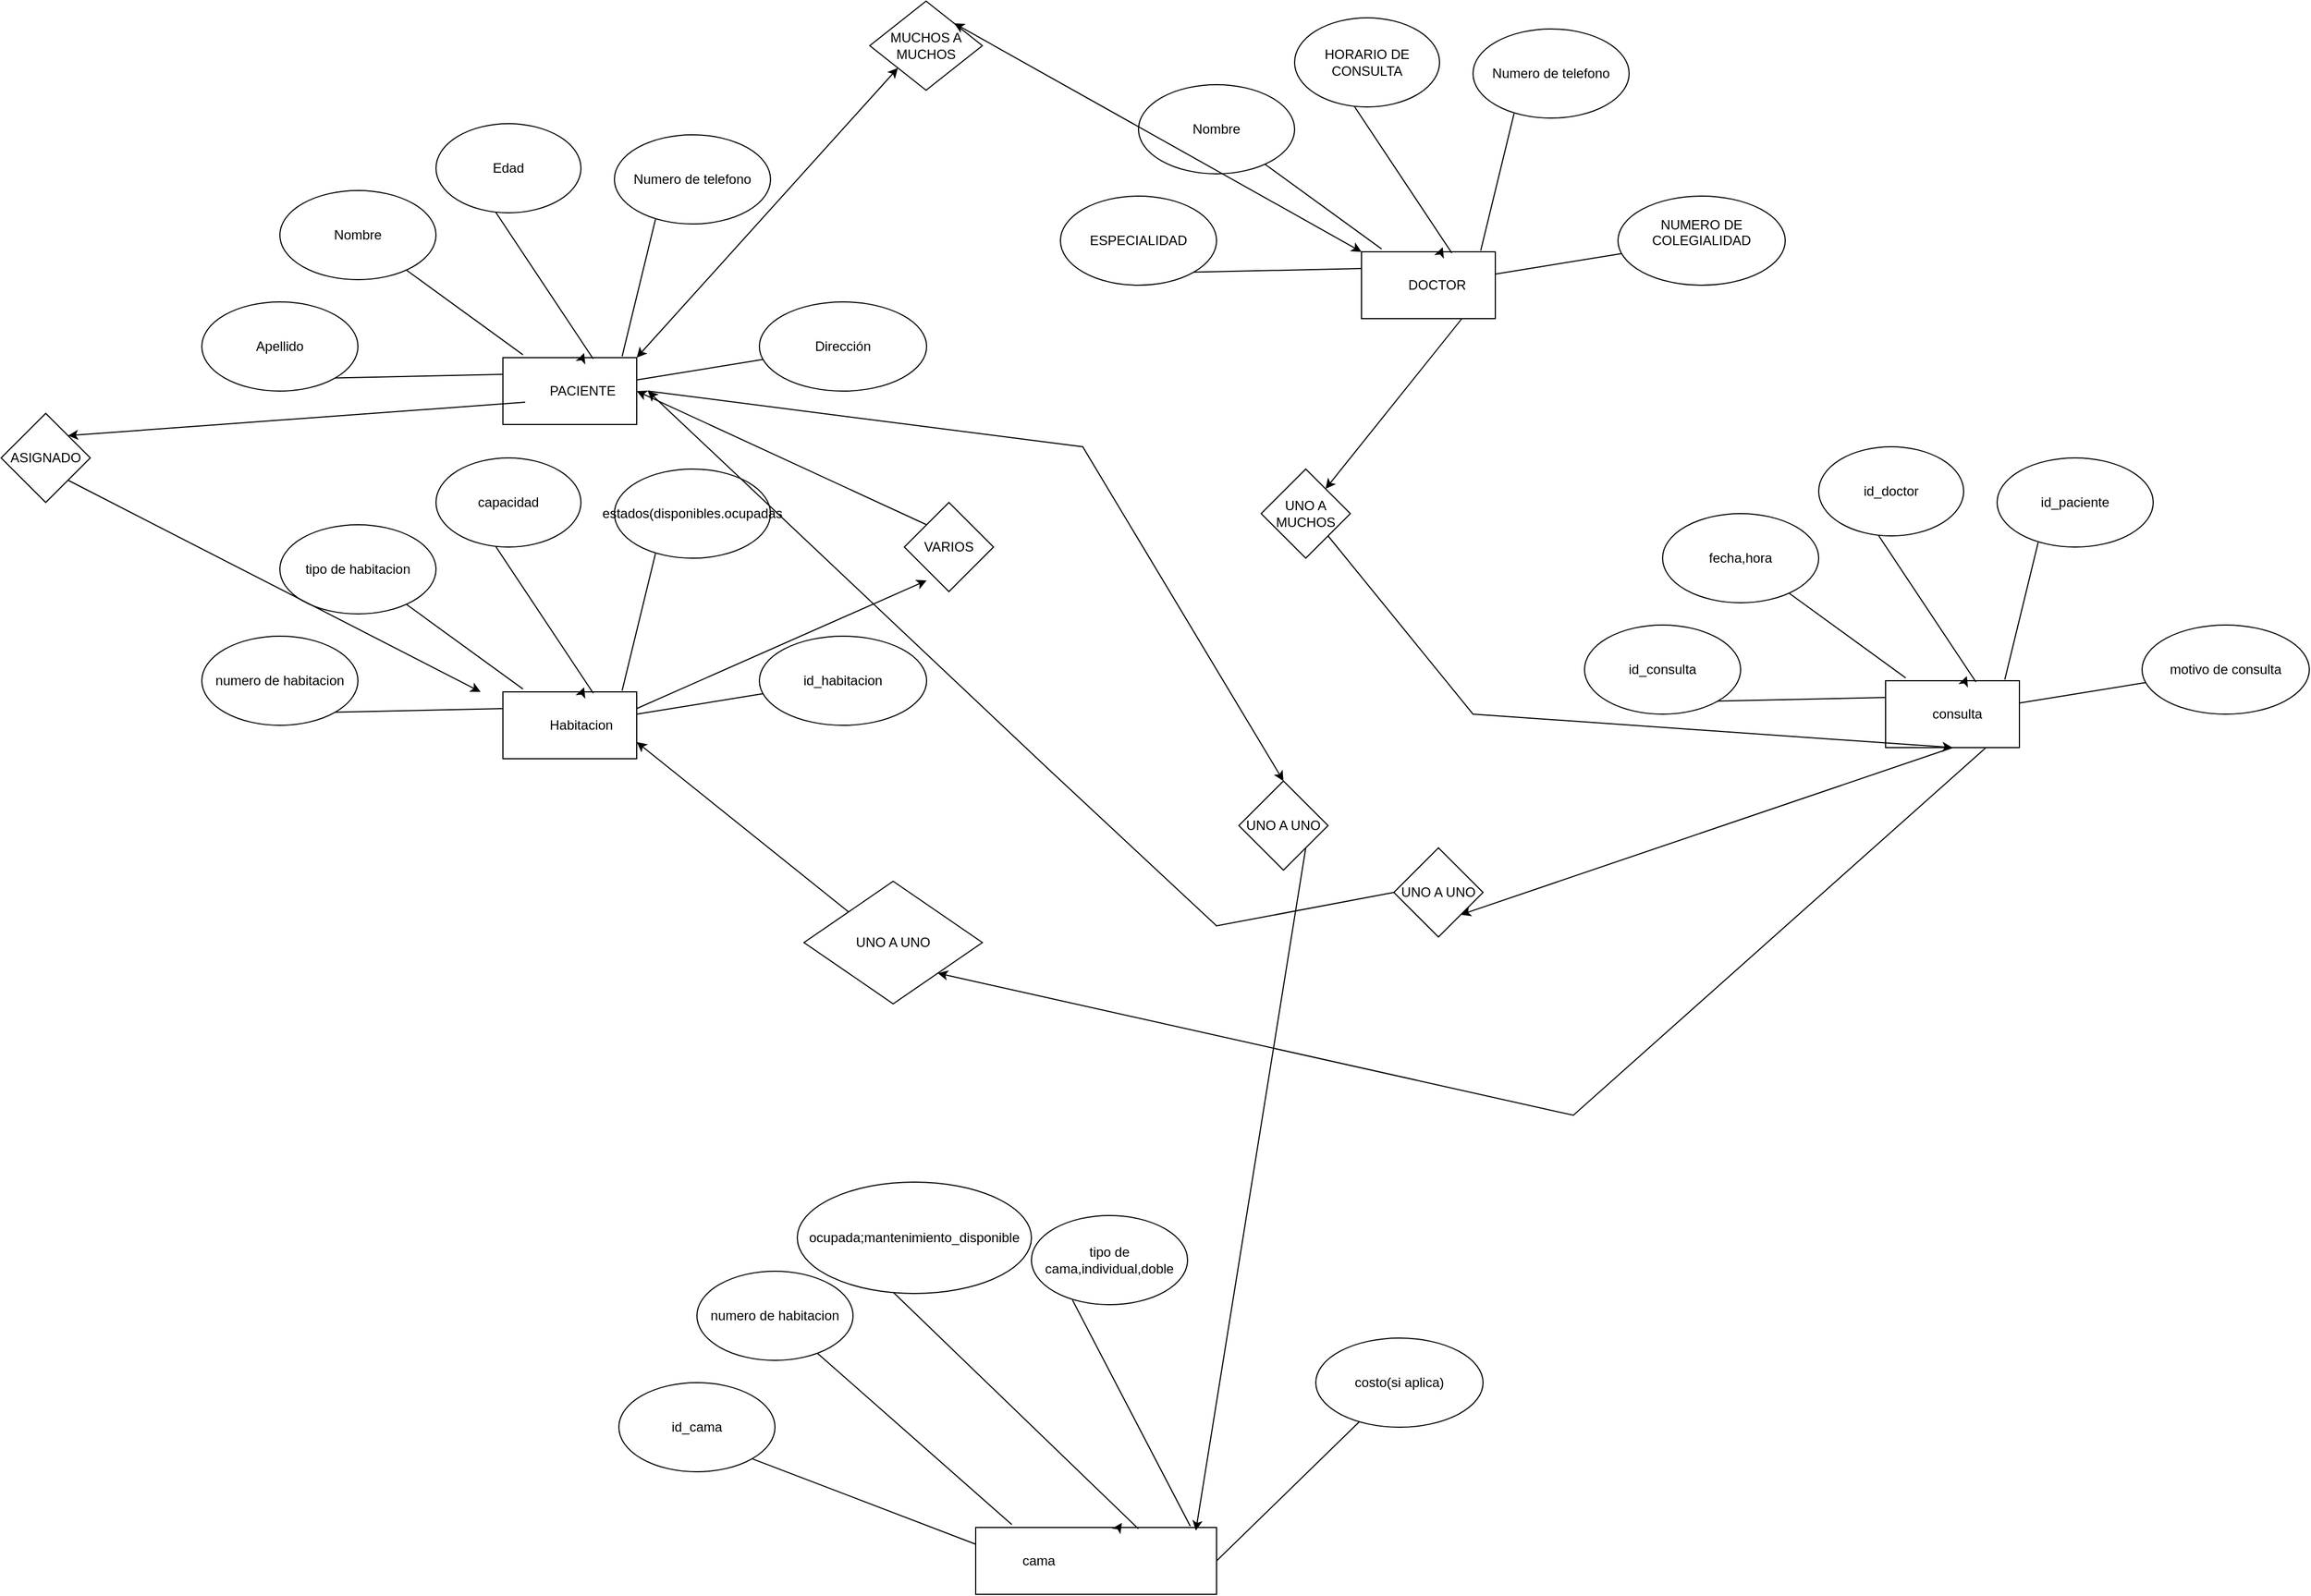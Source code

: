<mxfile version="24.2.3" type="device">
  <diagram name="Página-1" id="U97eAnhjcqAQ4q-Dm9j9">
    <mxGraphModel dx="4114" dy="1530" grid="1" gridSize="10" guides="1" tooltips="1" connect="1" arrows="1" fold="1" page="1" pageScale="1" pageWidth="827" pageHeight="1169" math="0" shadow="0">
      <root>
        <mxCell id="0" />
        <mxCell id="1" parent="0" />
        <mxCell id="SRCUzIZIAvYKgDIrk7po-1" value="&lt;blockquote style=&quot;margin: 0 0 0 40px; border: none; padding: 0px;&quot;&gt;&lt;div style=&quot;&quot;&gt;PACIENTE&lt;/div&gt;&lt;/blockquote&gt;" style="rounded=0;whiteSpace=wrap;html=1;align=left;" vertex="1" parent="1">
          <mxGeometry x="310" y="330" width="120" height="60" as="geometry" />
        </mxCell>
        <mxCell id="SRCUzIZIAvYKgDIrk7po-2" value="Apellido" style="ellipse;whiteSpace=wrap;html=1;" vertex="1" parent="1">
          <mxGeometry x="40" y="280" width="140" height="80" as="geometry" />
        </mxCell>
        <mxCell id="SRCUzIZIAvYKgDIrk7po-3" value="Nombre" style="ellipse;whiteSpace=wrap;html=1;" vertex="1" parent="1">
          <mxGeometry x="110" y="180" width="140" height="80" as="geometry" />
        </mxCell>
        <mxCell id="SRCUzIZIAvYKgDIrk7po-4" value="Edad" style="ellipse;whiteSpace=wrap;html=1;" vertex="1" parent="1">
          <mxGeometry x="250" y="120" width="130" height="80" as="geometry" />
        </mxCell>
        <mxCell id="SRCUzIZIAvYKgDIrk7po-5" value="Numero de telefono" style="ellipse;whiteSpace=wrap;html=1;" vertex="1" parent="1">
          <mxGeometry x="410" y="130" width="140" height="80" as="geometry" />
        </mxCell>
        <mxCell id="SRCUzIZIAvYKgDIrk7po-6" value="Dirección" style="ellipse;whiteSpace=wrap;html=1;" vertex="1" parent="1">
          <mxGeometry x="540" y="280" width="150" height="80" as="geometry" />
        </mxCell>
        <mxCell id="SRCUzIZIAvYKgDIrk7po-8" value="" style="endArrow=none;html=1;rounded=0;exitX=0;exitY=0.25;exitDx=0;exitDy=0;entryX=1;entryY=1;entryDx=0;entryDy=0;" edge="1" parent="1" source="SRCUzIZIAvYKgDIrk7po-1" target="SRCUzIZIAvYKgDIrk7po-2">
          <mxGeometry width="50" height="50" relative="1" as="geometry">
            <mxPoint x="210" y="360" as="sourcePoint" />
            <mxPoint x="260" y="310" as="targetPoint" />
          </mxGeometry>
        </mxCell>
        <mxCell id="SRCUzIZIAvYKgDIrk7po-9" value="" style="endArrow=none;html=1;rounded=0;exitX=0.15;exitY=-0.043;exitDx=0;exitDy=0;exitPerimeter=0;" edge="1" parent="1" source="SRCUzIZIAvYKgDIrk7po-1" target="SRCUzIZIAvYKgDIrk7po-3">
          <mxGeometry width="50" height="50" relative="1" as="geometry">
            <mxPoint x="340" y="280" as="sourcePoint" />
            <mxPoint x="390" y="230" as="targetPoint" />
          </mxGeometry>
        </mxCell>
        <mxCell id="SRCUzIZIAvYKgDIrk7po-10" value="" style="endArrow=none;html=1;rounded=0;entryX=0.411;entryY=0.991;entryDx=0;entryDy=0;entryPerimeter=0;exitX=0.675;exitY=0.019;exitDx=0;exitDy=0;exitPerimeter=0;" edge="1" parent="1" source="SRCUzIZIAvYKgDIrk7po-1" target="SRCUzIZIAvYKgDIrk7po-4">
          <mxGeometry width="50" height="50" relative="1" as="geometry">
            <mxPoint x="390" y="320" as="sourcePoint" />
            <mxPoint x="390" y="230" as="targetPoint" />
          </mxGeometry>
        </mxCell>
        <mxCell id="SRCUzIZIAvYKgDIrk7po-11" style="edgeStyle=none;rounded=0;orthogonalLoop=1;jettySize=auto;html=1;entryX=0.607;entryY=-0.068;entryDx=0;entryDy=0;entryPerimeter=0;" edge="1" parent="1" source="SRCUzIZIAvYKgDIrk7po-1" target="SRCUzIZIAvYKgDIrk7po-1">
          <mxGeometry relative="1" as="geometry" />
        </mxCell>
        <mxCell id="SRCUzIZIAvYKgDIrk7po-12" value="" style="endArrow=none;html=1;rounded=0;exitX=0.891;exitY=-0.019;exitDx=0;exitDy=0;exitPerimeter=0;entryX=0.263;entryY=0.949;entryDx=0;entryDy=0;entryPerimeter=0;" edge="1" parent="1" source="SRCUzIZIAvYKgDIrk7po-1" target="SRCUzIZIAvYKgDIrk7po-5">
          <mxGeometry width="50" height="50" relative="1" as="geometry">
            <mxPoint x="340" y="280" as="sourcePoint" />
            <mxPoint x="390" y="230" as="targetPoint" />
          </mxGeometry>
        </mxCell>
        <mxCell id="SRCUzIZIAvYKgDIrk7po-13" value="" style="endArrow=none;html=1;rounded=0;" edge="1" parent="1" target="SRCUzIZIAvYKgDIrk7po-6">
          <mxGeometry width="50" height="50" relative="1" as="geometry">
            <mxPoint x="430" y="350" as="sourcePoint" />
            <mxPoint x="480" y="300" as="targetPoint" />
          </mxGeometry>
        </mxCell>
        <mxCell id="SRCUzIZIAvYKgDIrk7po-16" value="&lt;blockquote style=&quot;margin: 0 0 0 40px; border: none; padding: 0px;&quot;&gt;&lt;div style=&quot;&quot;&gt;Habitacion&lt;/div&gt;&lt;/blockquote&gt;" style="rounded=0;whiteSpace=wrap;html=1;align=left;" vertex="1" parent="1">
          <mxGeometry x="310" y="630" width="120" height="60" as="geometry" />
        </mxCell>
        <mxCell id="SRCUzIZIAvYKgDIrk7po-17" value="numero de habitacion" style="ellipse;whiteSpace=wrap;html=1;" vertex="1" parent="1">
          <mxGeometry x="40" y="580" width="140" height="80" as="geometry" />
        </mxCell>
        <mxCell id="SRCUzIZIAvYKgDIrk7po-18" value="tipo de habitacion" style="ellipse;whiteSpace=wrap;html=1;" vertex="1" parent="1">
          <mxGeometry x="110" y="480" width="140" height="80" as="geometry" />
        </mxCell>
        <mxCell id="SRCUzIZIAvYKgDIrk7po-19" value="capacidad" style="ellipse;whiteSpace=wrap;html=1;" vertex="1" parent="1">
          <mxGeometry x="250" y="420" width="130" height="80" as="geometry" />
        </mxCell>
        <mxCell id="SRCUzIZIAvYKgDIrk7po-20" value="estados(disponibles.ocupadas" style="ellipse;whiteSpace=wrap;html=1;" vertex="1" parent="1">
          <mxGeometry x="410" y="430" width="140" height="80" as="geometry" />
        </mxCell>
        <mxCell id="SRCUzIZIAvYKgDIrk7po-21" value="&lt;div&gt;id_habitacion&lt;/div&gt;" style="ellipse;whiteSpace=wrap;html=1;" vertex="1" parent="1">
          <mxGeometry x="540" y="580" width="150" height="80" as="geometry" />
        </mxCell>
        <mxCell id="SRCUzIZIAvYKgDIrk7po-22" value="" style="endArrow=none;html=1;rounded=0;exitX=0;exitY=0.25;exitDx=0;exitDy=0;entryX=1;entryY=1;entryDx=0;entryDy=0;" edge="1" parent="1" source="SRCUzIZIAvYKgDIrk7po-16" target="SRCUzIZIAvYKgDIrk7po-17">
          <mxGeometry width="50" height="50" relative="1" as="geometry">
            <mxPoint x="210" y="660" as="sourcePoint" />
            <mxPoint x="260" y="610" as="targetPoint" />
          </mxGeometry>
        </mxCell>
        <mxCell id="SRCUzIZIAvYKgDIrk7po-23" value="" style="endArrow=none;html=1;rounded=0;exitX=0.15;exitY=-0.043;exitDx=0;exitDy=0;exitPerimeter=0;" edge="1" parent="1" source="SRCUzIZIAvYKgDIrk7po-16" target="SRCUzIZIAvYKgDIrk7po-18">
          <mxGeometry width="50" height="50" relative="1" as="geometry">
            <mxPoint x="340" y="580" as="sourcePoint" />
            <mxPoint x="390" y="530" as="targetPoint" />
          </mxGeometry>
        </mxCell>
        <mxCell id="SRCUzIZIAvYKgDIrk7po-24" value="" style="endArrow=none;html=1;rounded=0;entryX=0.411;entryY=0.991;entryDx=0;entryDy=0;entryPerimeter=0;exitX=0.675;exitY=0.019;exitDx=0;exitDy=0;exitPerimeter=0;" edge="1" parent="1" source="SRCUzIZIAvYKgDIrk7po-16" target="SRCUzIZIAvYKgDIrk7po-19">
          <mxGeometry width="50" height="50" relative="1" as="geometry">
            <mxPoint x="390" y="620" as="sourcePoint" />
            <mxPoint x="390" y="530" as="targetPoint" />
          </mxGeometry>
        </mxCell>
        <mxCell id="SRCUzIZIAvYKgDIrk7po-25" style="edgeStyle=none;rounded=0;orthogonalLoop=1;jettySize=auto;html=1;entryX=0.607;entryY=-0.068;entryDx=0;entryDy=0;entryPerimeter=0;" edge="1" parent="1" source="SRCUzIZIAvYKgDIrk7po-16" target="SRCUzIZIAvYKgDIrk7po-16">
          <mxGeometry relative="1" as="geometry" />
        </mxCell>
        <mxCell id="SRCUzIZIAvYKgDIrk7po-26" value="" style="endArrow=none;html=1;rounded=0;exitX=0.891;exitY=-0.019;exitDx=0;exitDy=0;exitPerimeter=0;entryX=0.263;entryY=0.949;entryDx=0;entryDy=0;entryPerimeter=0;" edge="1" parent="1" source="SRCUzIZIAvYKgDIrk7po-16" target="SRCUzIZIAvYKgDIrk7po-20">
          <mxGeometry width="50" height="50" relative="1" as="geometry">
            <mxPoint x="340" y="580" as="sourcePoint" />
            <mxPoint x="390" y="530" as="targetPoint" />
          </mxGeometry>
        </mxCell>
        <mxCell id="SRCUzIZIAvYKgDIrk7po-27" value="" style="endArrow=none;html=1;rounded=0;" edge="1" parent="1" target="SRCUzIZIAvYKgDIrk7po-21">
          <mxGeometry width="50" height="50" relative="1" as="geometry">
            <mxPoint x="430" y="650" as="sourcePoint" />
            <mxPoint x="480" y="600" as="targetPoint" />
          </mxGeometry>
        </mxCell>
        <mxCell id="SRCUzIZIAvYKgDIrk7po-40" value="&lt;blockquote style=&quot;margin: 0 0 0 40px; border: none; padding: 0px;&quot;&gt;&lt;div style=&quot;&quot;&gt;DOCTOR&lt;/div&gt;&lt;/blockquote&gt;" style="rounded=0;whiteSpace=wrap;html=1;align=left;" vertex="1" parent="1">
          <mxGeometry x="1080" y="235" width="120" height="60" as="geometry" />
        </mxCell>
        <mxCell id="SRCUzIZIAvYKgDIrk7po-41" value="ESPECIALIDAD" style="ellipse;whiteSpace=wrap;html=1;" vertex="1" parent="1">
          <mxGeometry x="810" y="185" width="140" height="80" as="geometry" />
        </mxCell>
        <mxCell id="SRCUzIZIAvYKgDIrk7po-42" value="Nombre" style="ellipse;whiteSpace=wrap;html=1;" vertex="1" parent="1">
          <mxGeometry x="880" y="85" width="140" height="80" as="geometry" />
        </mxCell>
        <mxCell id="SRCUzIZIAvYKgDIrk7po-43" value="HORARIO DE CONSULTA" style="ellipse;whiteSpace=wrap;html=1;" vertex="1" parent="1">
          <mxGeometry x="1020" y="25" width="130" height="80" as="geometry" />
        </mxCell>
        <mxCell id="SRCUzIZIAvYKgDIrk7po-44" value="Numero de telefono" style="ellipse;whiteSpace=wrap;html=1;" vertex="1" parent="1">
          <mxGeometry x="1180" y="35" width="140" height="80" as="geometry" />
        </mxCell>
        <mxCell id="SRCUzIZIAvYKgDIrk7po-45" value="NUMERO DE COLEGIALIDAD&lt;div&gt;&lt;br&gt;&lt;/div&gt;" style="ellipse;whiteSpace=wrap;html=1;" vertex="1" parent="1">
          <mxGeometry x="1310" y="185" width="150" height="80" as="geometry" />
        </mxCell>
        <mxCell id="SRCUzIZIAvYKgDIrk7po-46" value="" style="endArrow=none;html=1;rounded=0;exitX=0;exitY=0.25;exitDx=0;exitDy=0;entryX=1;entryY=1;entryDx=0;entryDy=0;" edge="1" parent="1" source="SRCUzIZIAvYKgDIrk7po-40" target="SRCUzIZIAvYKgDIrk7po-41">
          <mxGeometry width="50" height="50" relative="1" as="geometry">
            <mxPoint x="980" y="265" as="sourcePoint" />
            <mxPoint x="1030" y="215" as="targetPoint" />
          </mxGeometry>
        </mxCell>
        <mxCell id="SRCUzIZIAvYKgDIrk7po-47" value="" style="endArrow=none;html=1;rounded=0;exitX=0.15;exitY=-0.043;exitDx=0;exitDy=0;exitPerimeter=0;" edge="1" parent="1" source="SRCUzIZIAvYKgDIrk7po-40" target="SRCUzIZIAvYKgDIrk7po-42">
          <mxGeometry width="50" height="50" relative="1" as="geometry">
            <mxPoint x="1110" y="185" as="sourcePoint" />
            <mxPoint x="1160" y="135" as="targetPoint" />
          </mxGeometry>
        </mxCell>
        <mxCell id="SRCUzIZIAvYKgDIrk7po-48" value="" style="endArrow=none;html=1;rounded=0;entryX=0.411;entryY=0.991;entryDx=0;entryDy=0;entryPerimeter=0;exitX=0.675;exitY=0.019;exitDx=0;exitDy=0;exitPerimeter=0;" edge="1" parent="1" source="SRCUzIZIAvYKgDIrk7po-40" target="SRCUzIZIAvYKgDIrk7po-43">
          <mxGeometry width="50" height="50" relative="1" as="geometry">
            <mxPoint x="1160" y="225" as="sourcePoint" />
            <mxPoint x="1160" y="135" as="targetPoint" />
          </mxGeometry>
        </mxCell>
        <mxCell id="SRCUzIZIAvYKgDIrk7po-49" style="edgeStyle=none;rounded=0;orthogonalLoop=1;jettySize=auto;html=1;entryX=0.607;entryY=-0.068;entryDx=0;entryDy=0;entryPerimeter=0;" edge="1" parent="1" source="SRCUzIZIAvYKgDIrk7po-40" target="SRCUzIZIAvYKgDIrk7po-40">
          <mxGeometry relative="1" as="geometry" />
        </mxCell>
        <mxCell id="SRCUzIZIAvYKgDIrk7po-50" value="" style="endArrow=none;html=1;rounded=0;exitX=0.891;exitY=-0.019;exitDx=0;exitDy=0;exitPerimeter=0;entryX=0.263;entryY=0.949;entryDx=0;entryDy=0;entryPerimeter=0;" edge="1" parent="1" source="SRCUzIZIAvYKgDIrk7po-40" target="SRCUzIZIAvYKgDIrk7po-44">
          <mxGeometry width="50" height="50" relative="1" as="geometry">
            <mxPoint x="1110" y="185" as="sourcePoint" />
            <mxPoint x="1160" y="135" as="targetPoint" />
          </mxGeometry>
        </mxCell>
        <mxCell id="SRCUzIZIAvYKgDIrk7po-51" value="" style="endArrow=none;html=1;rounded=0;" edge="1" parent="1" target="SRCUzIZIAvYKgDIrk7po-45">
          <mxGeometry width="50" height="50" relative="1" as="geometry">
            <mxPoint x="1200" y="255" as="sourcePoint" />
            <mxPoint x="1250" y="205" as="targetPoint" />
          </mxGeometry>
        </mxCell>
        <mxCell id="SRCUzIZIAvYKgDIrk7po-52" value="&lt;blockquote style=&quot;margin: 0 0 0 40px; border: none; padding: 0px;&quot;&gt;&lt;div style=&quot;&quot;&gt;consulta&lt;/div&gt;&lt;/blockquote&gt;" style="rounded=0;whiteSpace=wrap;html=1;align=left;" vertex="1" parent="1">
          <mxGeometry x="1550" y="620" width="120" height="60" as="geometry" />
        </mxCell>
        <mxCell id="SRCUzIZIAvYKgDIrk7po-53" value="id_consulta" style="ellipse;whiteSpace=wrap;html=1;" vertex="1" parent="1">
          <mxGeometry x="1280" y="570" width="140" height="80" as="geometry" />
        </mxCell>
        <mxCell id="SRCUzIZIAvYKgDIrk7po-54" value="fecha,hora" style="ellipse;whiteSpace=wrap;html=1;" vertex="1" parent="1">
          <mxGeometry x="1350" y="470" width="140" height="80" as="geometry" />
        </mxCell>
        <mxCell id="SRCUzIZIAvYKgDIrk7po-55" value="id_doctor" style="ellipse;whiteSpace=wrap;html=1;" vertex="1" parent="1">
          <mxGeometry x="1490" y="410" width="130" height="80" as="geometry" />
        </mxCell>
        <mxCell id="SRCUzIZIAvYKgDIrk7po-56" value="id_paciente" style="ellipse;whiteSpace=wrap;html=1;" vertex="1" parent="1">
          <mxGeometry x="1650" y="420" width="140" height="80" as="geometry" />
        </mxCell>
        <mxCell id="SRCUzIZIAvYKgDIrk7po-57" value="&lt;div&gt;motivo de consulta&lt;/div&gt;" style="ellipse;whiteSpace=wrap;html=1;" vertex="1" parent="1">
          <mxGeometry x="1780" y="570" width="150" height="80" as="geometry" />
        </mxCell>
        <mxCell id="SRCUzIZIAvYKgDIrk7po-58" value="" style="endArrow=none;html=1;rounded=0;exitX=0;exitY=0.25;exitDx=0;exitDy=0;entryX=1;entryY=1;entryDx=0;entryDy=0;" edge="1" parent="1" source="SRCUzIZIAvYKgDIrk7po-52" target="SRCUzIZIAvYKgDIrk7po-53">
          <mxGeometry width="50" height="50" relative="1" as="geometry">
            <mxPoint x="1450" y="650" as="sourcePoint" />
            <mxPoint x="1500" y="600" as="targetPoint" />
          </mxGeometry>
        </mxCell>
        <mxCell id="SRCUzIZIAvYKgDIrk7po-59" value="" style="endArrow=none;html=1;rounded=0;exitX=0.15;exitY=-0.043;exitDx=0;exitDy=0;exitPerimeter=0;" edge="1" parent="1" source="SRCUzIZIAvYKgDIrk7po-52" target="SRCUzIZIAvYKgDIrk7po-54">
          <mxGeometry width="50" height="50" relative="1" as="geometry">
            <mxPoint x="1580" y="570" as="sourcePoint" />
            <mxPoint x="1630" y="520" as="targetPoint" />
          </mxGeometry>
        </mxCell>
        <mxCell id="SRCUzIZIAvYKgDIrk7po-60" value="" style="endArrow=none;html=1;rounded=0;entryX=0.411;entryY=0.991;entryDx=0;entryDy=0;entryPerimeter=0;exitX=0.675;exitY=0.019;exitDx=0;exitDy=0;exitPerimeter=0;" edge="1" parent="1" source="SRCUzIZIAvYKgDIrk7po-52" target="SRCUzIZIAvYKgDIrk7po-55">
          <mxGeometry width="50" height="50" relative="1" as="geometry">
            <mxPoint x="1630" y="610" as="sourcePoint" />
            <mxPoint x="1630" y="520" as="targetPoint" />
          </mxGeometry>
        </mxCell>
        <mxCell id="SRCUzIZIAvYKgDIrk7po-61" style="edgeStyle=none;rounded=0;orthogonalLoop=1;jettySize=auto;html=1;entryX=0.607;entryY=-0.068;entryDx=0;entryDy=0;entryPerimeter=0;" edge="1" parent="1" source="SRCUzIZIAvYKgDIrk7po-52" target="SRCUzIZIAvYKgDIrk7po-52">
          <mxGeometry relative="1" as="geometry" />
        </mxCell>
        <mxCell id="SRCUzIZIAvYKgDIrk7po-62" value="" style="endArrow=none;html=1;rounded=0;exitX=0.891;exitY=-0.019;exitDx=0;exitDy=0;exitPerimeter=0;entryX=0.263;entryY=0.949;entryDx=0;entryDy=0;entryPerimeter=0;" edge="1" parent="1" source="SRCUzIZIAvYKgDIrk7po-52" target="SRCUzIZIAvYKgDIrk7po-56">
          <mxGeometry width="50" height="50" relative="1" as="geometry">
            <mxPoint x="1580" y="570" as="sourcePoint" />
            <mxPoint x="1630" y="520" as="targetPoint" />
          </mxGeometry>
        </mxCell>
        <mxCell id="SRCUzIZIAvYKgDIrk7po-63" value="" style="endArrow=none;html=1;rounded=0;" edge="1" parent="1" target="SRCUzIZIAvYKgDIrk7po-57">
          <mxGeometry width="50" height="50" relative="1" as="geometry">
            <mxPoint x="1670" y="640" as="sourcePoint" />
            <mxPoint x="1720" y="590" as="targetPoint" />
          </mxGeometry>
        </mxCell>
        <mxCell id="SRCUzIZIAvYKgDIrk7po-64" value="&lt;blockquote style=&quot;margin: 0 0 0 40px; border: none; padding: 0px;&quot;&gt;&lt;div style=&quot;&quot;&gt;cama&lt;/div&gt;&lt;/blockquote&gt;" style="rounded=0;whiteSpace=wrap;html=1;align=left;" vertex="1" parent="1">
          <mxGeometry x="734" y="1380" width="216" height="60" as="geometry" />
        </mxCell>
        <mxCell id="SRCUzIZIAvYKgDIrk7po-65" value="id_cama" style="ellipse;whiteSpace=wrap;html=1;" vertex="1" parent="1">
          <mxGeometry x="414" y="1250" width="140" height="80" as="geometry" />
        </mxCell>
        <mxCell id="SRCUzIZIAvYKgDIrk7po-66" value="numero de habitacion" style="ellipse;whiteSpace=wrap;html=1;" vertex="1" parent="1">
          <mxGeometry x="484" y="1150" width="140" height="80" as="geometry" />
        </mxCell>
        <mxCell id="SRCUzIZIAvYKgDIrk7po-67" value="ocupada;mantenimiento_disponible" style="ellipse;whiteSpace=wrap;html=1;" vertex="1" parent="1">
          <mxGeometry x="574" y="1070" width="210" height="100" as="geometry" />
        </mxCell>
        <mxCell id="SRCUzIZIAvYKgDIrk7po-68" value="tipo de cama,individual,doble" style="ellipse;whiteSpace=wrap;html=1;" vertex="1" parent="1">
          <mxGeometry x="784" y="1100" width="140" height="80" as="geometry" />
        </mxCell>
        <mxCell id="SRCUzIZIAvYKgDIrk7po-69" value="&lt;div&gt;costo(si aplica)&lt;/div&gt;" style="ellipse;whiteSpace=wrap;html=1;" vertex="1" parent="1">
          <mxGeometry x="1039" y="1210" width="150" height="80" as="geometry" />
        </mxCell>
        <mxCell id="SRCUzIZIAvYKgDIrk7po-70" value="" style="endArrow=none;html=1;rounded=0;exitX=0;exitY=0.25;exitDx=0;exitDy=0;entryX=1;entryY=1;entryDx=0;entryDy=0;" edge="1" parent="1" source="SRCUzIZIAvYKgDIrk7po-64" target="SRCUzIZIAvYKgDIrk7po-65">
          <mxGeometry width="50" height="50" relative="1" as="geometry">
            <mxPoint x="584" y="1330" as="sourcePoint" />
            <mxPoint x="634" y="1280" as="targetPoint" />
          </mxGeometry>
        </mxCell>
        <mxCell id="SRCUzIZIAvYKgDIrk7po-71" value="" style="endArrow=none;html=1;rounded=0;exitX=0.15;exitY=-0.043;exitDx=0;exitDy=0;exitPerimeter=0;" edge="1" parent="1" source="SRCUzIZIAvYKgDIrk7po-64" target="SRCUzIZIAvYKgDIrk7po-66">
          <mxGeometry width="50" height="50" relative="1" as="geometry">
            <mxPoint x="714" y="1250" as="sourcePoint" />
            <mxPoint x="764" y="1200" as="targetPoint" />
          </mxGeometry>
        </mxCell>
        <mxCell id="SRCUzIZIAvYKgDIrk7po-72" value="" style="endArrow=none;html=1;rounded=0;entryX=0.411;entryY=0.991;entryDx=0;entryDy=0;entryPerimeter=0;exitX=0.675;exitY=0.019;exitDx=0;exitDy=0;exitPerimeter=0;" edge="1" parent="1" source="SRCUzIZIAvYKgDIrk7po-64" target="SRCUzIZIAvYKgDIrk7po-67">
          <mxGeometry width="50" height="50" relative="1" as="geometry">
            <mxPoint x="764" y="1290" as="sourcePoint" />
            <mxPoint x="764" y="1200" as="targetPoint" />
          </mxGeometry>
        </mxCell>
        <mxCell id="SRCUzIZIAvYKgDIrk7po-73" style="edgeStyle=none;rounded=0;orthogonalLoop=1;jettySize=auto;html=1;entryX=0.607;entryY=-0.068;entryDx=0;entryDy=0;entryPerimeter=0;" edge="1" parent="1" source="SRCUzIZIAvYKgDIrk7po-64" target="SRCUzIZIAvYKgDIrk7po-64">
          <mxGeometry relative="1" as="geometry" />
        </mxCell>
        <mxCell id="SRCUzIZIAvYKgDIrk7po-74" value="" style="endArrow=none;html=1;rounded=0;exitX=0.891;exitY=-0.019;exitDx=0;exitDy=0;exitPerimeter=0;entryX=0.263;entryY=0.949;entryDx=0;entryDy=0;entryPerimeter=0;" edge="1" parent="1" source="SRCUzIZIAvYKgDIrk7po-64" target="SRCUzIZIAvYKgDIrk7po-68">
          <mxGeometry width="50" height="50" relative="1" as="geometry">
            <mxPoint x="714" y="1250" as="sourcePoint" />
            <mxPoint x="764" y="1200" as="targetPoint" />
          </mxGeometry>
        </mxCell>
        <mxCell id="SRCUzIZIAvYKgDIrk7po-75" value="" style="endArrow=none;html=1;rounded=0;exitX=1;exitY=0.5;exitDx=0;exitDy=0;" edge="1" parent="1" target="SRCUzIZIAvYKgDIrk7po-69" source="SRCUzIZIAvYKgDIrk7po-64">
          <mxGeometry width="50" height="50" relative="1" as="geometry">
            <mxPoint x="804" y="1320" as="sourcePoint" />
            <mxPoint x="854" y="1270" as="targetPoint" />
          </mxGeometry>
        </mxCell>
        <mxCell id="SRCUzIZIAvYKgDIrk7po-76" value="ASIGNADO" style="rhombus;whiteSpace=wrap;html=1;" vertex="1" parent="1">
          <mxGeometry x="-140" y="380" width="80" height="80" as="geometry" />
        </mxCell>
        <mxCell id="SRCUzIZIAvYKgDIrk7po-79" value="" style="endArrow=classic;html=1;rounded=0;exitX=0;exitY=0.5;exitDx=0;exitDy=0;entryX=1;entryY=0;entryDx=0;entryDy=0;" edge="1" parent="1" target="SRCUzIZIAvYKgDIrk7po-76">
          <mxGeometry width="50" height="50" relative="1" as="geometry">
            <mxPoint x="330.0" y="370" as="sourcePoint" />
            <mxPoint x="-40.0" y="430" as="targetPoint" />
            <Array as="points" />
          </mxGeometry>
        </mxCell>
        <mxCell id="SRCUzIZIAvYKgDIrk7po-80" value="" style="endArrow=classic;html=1;rounded=0;exitX=1;exitY=1;exitDx=0;exitDy=0;" edge="1" parent="1" source="SRCUzIZIAvYKgDIrk7po-76">
          <mxGeometry width="50" height="50" relative="1" as="geometry">
            <mxPoint x="730" y="560" as="sourcePoint" />
            <mxPoint x="290" y="630" as="targetPoint" />
          </mxGeometry>
        </mxCell>
        <mxCell id="SRCUzIZIAvYKgDIrk7po-81" value="" style="endArrow=classic;html=1;rounded=0;exitX=1;exitY=0.25;exitDx=0;exitDy=0;" edge="1" parent="1" source="SRCUzIZIAvYKgDIrk7po-16">
          <mxGeometry width="50" height="50" relative="1" as="geometry">
            <mxPoint x="1060" y="620" as="sourcePoint" />
            <mxPoint x="690" y="530" as="targetPoint" />
          </mxGeometry>
        </mxCell>
        <mxCell id="SRCUzIZIAvYKgDIrk7po-82" value="VARIOS" style="rhombus;whiteSpace=wrap;html=1;" vertex="1" parent="1">
          <mxGeometry x="670" y="460" width="80" height="80" as="geometry" />
        </mxCell>
        <mxCell id="SRCUzIZIAvYKgDIrk7po-83" value="" style="endArrow=classic;html=1;rounded=0;exitX=0;exitY=0;exitDx=0;exitDy=0;entryX=1;entryY=0.5;entryDx=0;entryDy=0;" edge="1" parent="1" source="SRCUzIZIAvYKgDIrk7po-82" target="SRCUzIZIAvYKgDIrk7po-1">
          <mxGeometry width="50" height="50" relative="1" as="geometry">
            <mxPoint x="1060" y="620" as="sourcePoint" />
            <mxPoint x="1110" y="570" as="targetPoint" />
          </mxGeometry>
        </mxCell>
        <mxCell id="SRCUzIZIAvYKgDIrk7po-84" value="MUCHOS A MUCHOS" style="rhombus;whiteSpace=wrap;html=1;" vertex="1" parent="1">
          <mxGeometry x="639" y="10" width="101" height="80" as="geometry" />
        </mxCell>
        <mxCell id="SRCUzIZIAvYKgDIrk7po-86" value="" style="endArrow=classic;startArrow=classic;html=1;rounded=0;exitX=1;exitY=0;exitDx=0;exitDy=0;entryX=0;entryY=0;entryDx=0;entryDy=0;" edge="1" parent="1" source="SRCUzIZIAvYKgDIrk7po-84" target="SRCUzIZIAvYKgDIrk7po-40">
          <mxGeometry width="50" height="50" relative="1" as="geometry">
            <mxPoint x="1060" y="180" as="sourcePoint" />
            <mxPoint x="1110" y="130" as="targetPoint" />
          </mxGeometry>
        </mxCell>
        <mxCell id="SRCUzIZIAvYKgDIrk7po-87" value="" style="endArrow=classic;startArrow=classic;html=1;rounded=0;exitX=0;exitY=1;exitDx=0;exitDy=0;entryX=1;entryY=0;entryDx=0;entryDy=0;" edge="1" parent="1" source="SRCUzIZIAvYKgDIrk7po-84" target="SRCUzIZIAvYKgDIrk7po-1">
          <mxGeometry width="50" height="50" relative="1" as="geometry">
            <mxPoint x="1060" y="180" as="sourcePoint" />
            <mxPoint x="1110" y="130" as="targetPoint" />
          </mxGeometry>
        </mxCell>
        <mxCell id="SRCUzIZIAvYKgDIrk7po-88" value="UNO A UNO" style="rhombus;whiteSpace=wrap;html=1;" vertex="1" parent="1">
          <mxGeometry x="970" y="710" width="80" height="80" as="geometry" />
        </mxCell>
        <mxCell id="SRCUzIZIAvYKgDIrk7po-89" value="" style="endArrow=classic;html=1;rounded=0;entryX=0.5;entryY=0;entryDx=0;entryDy=0;" edge="1" parent="1" target="SRCUzIZIAvYKgDIrk7po-88">
          <mxGeometry width="50" height="50" relative="1" as="geometry">
            <mxPoint x="440" y="360" as="sourcePoint" />
            <mxPoint x="1110" y="600" as="targetPoint" />
            <Array as="points">
              <mxPoint x="830" y="410" />
            </Array>
          </mxGeometry>
        </mxCell>
        <mxCell id="SRCUzIZIAvYKgDIrk7po-90" value="" style="endArrow=classic;html=1;rounded=0;exitX=1;exitY=1;exitDx=0;exitDy=0;entryX=0.914;entryY=0.047;entryDx=0;entryDy=0;entryPerimeter=0;" edge="1" parent="1" source="SRCUzIZIAvYKgDIrk7po-88" target="SRCUzIZIAvYKgDIrk7po-64">
          <mxGeometry width="50" height="50" relative="1" as="geometry">
            <mxPoint x="1060" y="890" as="sourcePoint" />
            <mxPoint x="890" y="1390" as="targetPoint" />
          </mxGeometry>
        </mxCell>
        <mxCell id="SRCUzIZIAvYKgDIrk7po-91" value="UNO A MUCHOS" style="rhombus;whiteSpace=wrap;html=1;" vertex="1" parent="1">
          <mxGeometry x="990" y="430" width="80" height="80" as="geometry" />
        </mxCell>
        <mxCell id="SRCUzIZIAvYKgDIrk7po-92" value="" style="endArrow=classic;html=1;rounded=0;exitX=1;exitY=1;exitDx=0;exitDy=0;entryX=0.5;entryY=1;entryDx=0;entryDy=0;" edge="1" parent="1" source="SRCUzIZIAvYKgDIrk7po-91" target="SRCUzIZIAvYKgDIrk7po-52">
          <mxGeometry width="50" height="50" relative="1" as="geometry">
            <mxPoint x="900" y="520" as="sourcePoint" />
            <mxPoint x="950" y="470" as="targetPoint" />
            <Array as="points">
              <mxPoint x="1180" y="650" />
            </Array>
          </mxGeometry>
        </mxCell>
        <mxCell id="SRCUzIZIAvYKgDIrk7po-93" value="" style="endArrow=classic;html=1;rounded=0;exitX=0.75;exitY=1;exitDx=0;exitDy=0;" edge="1" parent="1" source="SRCUzIZIAvYKgDIrk7po-40" target="SRCUzIZIAvYKgDIrk7po-91">
          <mxGeometry width="50" height="50" relative="1" as="geometry">
            <mxPoint x="900" y="520" as="sourcePoint" />
            <mxPoint x="950" y="470" as="targetPoint" />
          </mxGeometry>
        </mxCell>
        <mxCell id="SRCUzIZIAvYKgDIrk7po-95" value="UNO A UNO" style="rhombus;whiteSpace=wrap;html=1;" vertex="1" parent="1">
          <mxGeometry x="1109" y="770" width="80" height="80" as="geometry" />
        </mxCell>
        <mxCell id="SRCUzIZIAvYKgDIrk7po-96" value="" style="endArrow=classic;html=1;rounded=0;exitX=0.5;exitY=1;exitDx=0;exitDy=0;entryX=1;entryY=1;entryDx=0;entryDy=0;" edge="1" parent="1" source="SRCUzIZIAvYKgDIrk7po-52" target="SRCUzIZIAvYKgDIrk7po-95">
          <mxGeometry width="50" height="50" relative="1" as="geometry">
            <mxPoint x="1170" y="250" as="sourcePoint" />
            <mxPoint x="1220" y="200" as="targetPoint" />
          </mxGeometry>
        </mxCell>
        <mxCell id="SRCUzIZIAvYKgDIrk7po-97" value="" style="endArrow=classic;html=1;rounded=0;exitX=0;exitY=0.5;exitDx=0;exitDy=0;" edge="1" parent="1" source="SRCUzIZIAvYKgDIrk7po-95">
          <mxGeometry width="50" height="50" relative="1" as="geometry">
            <mxPoint x="1170" y="250" as="sourcePoint" />
            <mxPoint x="440" y="360" as="targetPoint" />
            <Array as="points">
              <mxPoint x="950" y="840" />
              <mxPoint x="800" y="700" />
            </Array>
          </mxGeometry>
        </mxCell>
        <mxCell id="SRCUzIZIAvYKgDIrk7po-99" value="UNO A UNO" style="rhombus;whiteSpace=wrap;html=1;" vertex="1" parent="1">
          <mxGeometry x="580" y="800" width="160" height="110" as="geometry" />
        </mxCell>
        <mxCell id="SRCUzIZIAvYKgDIrk7po-100" value="" style="endArrow=classic;html=1;rounded=0;exitX=0.75;exitY=1;exitDx=0;exitDy=0;entryX=1;entryY=1;entryDx=0;entryDy=0;" edge="1" parent="1" source="SRCUzIZIAvYKgDIrk7po-52" target="SRCUzIZIAvYKgDIrk7po-99">
          <mxGeometry width="50" height="50" relative="1" as="geometry">
            <mxPoint x="1170" y="610" as="sourcePoint" />
            <mxPoint x="1220" y="560" as="targetPoint" />
            <Array as="points">
              <mxPoint x="1270" y="1010" />
            </Array>
          </mxGeometry>
        </mxCell>
        <mxCell id="SRCUzIZIAvYKgDIrk7po-101" value="" style="endArrow=classic;html=1;rounded=0;entryX=1;entryY=0.75;entryDx=0;entryDy=0;exitX=0;exitY=0;exitDx=0;exitDy=0;" edge="1" parent="1" source="SRCUzIZIAvYKgDIrk7po-99" target="SRCUzIZIAvYKgDIrk7po-16">
          <mxGeometry width="50" height="50" relative="1" as="geometry">
            <mxPoint x="670" y="840" as="sourcePoint" />
            <mxPoint x="1220" y="560" as="targetPoint" />
          </mxGeometry>
        </mxCell>
      </root>
    </mxGraphModel>
  </diagram>
</mxfile>
